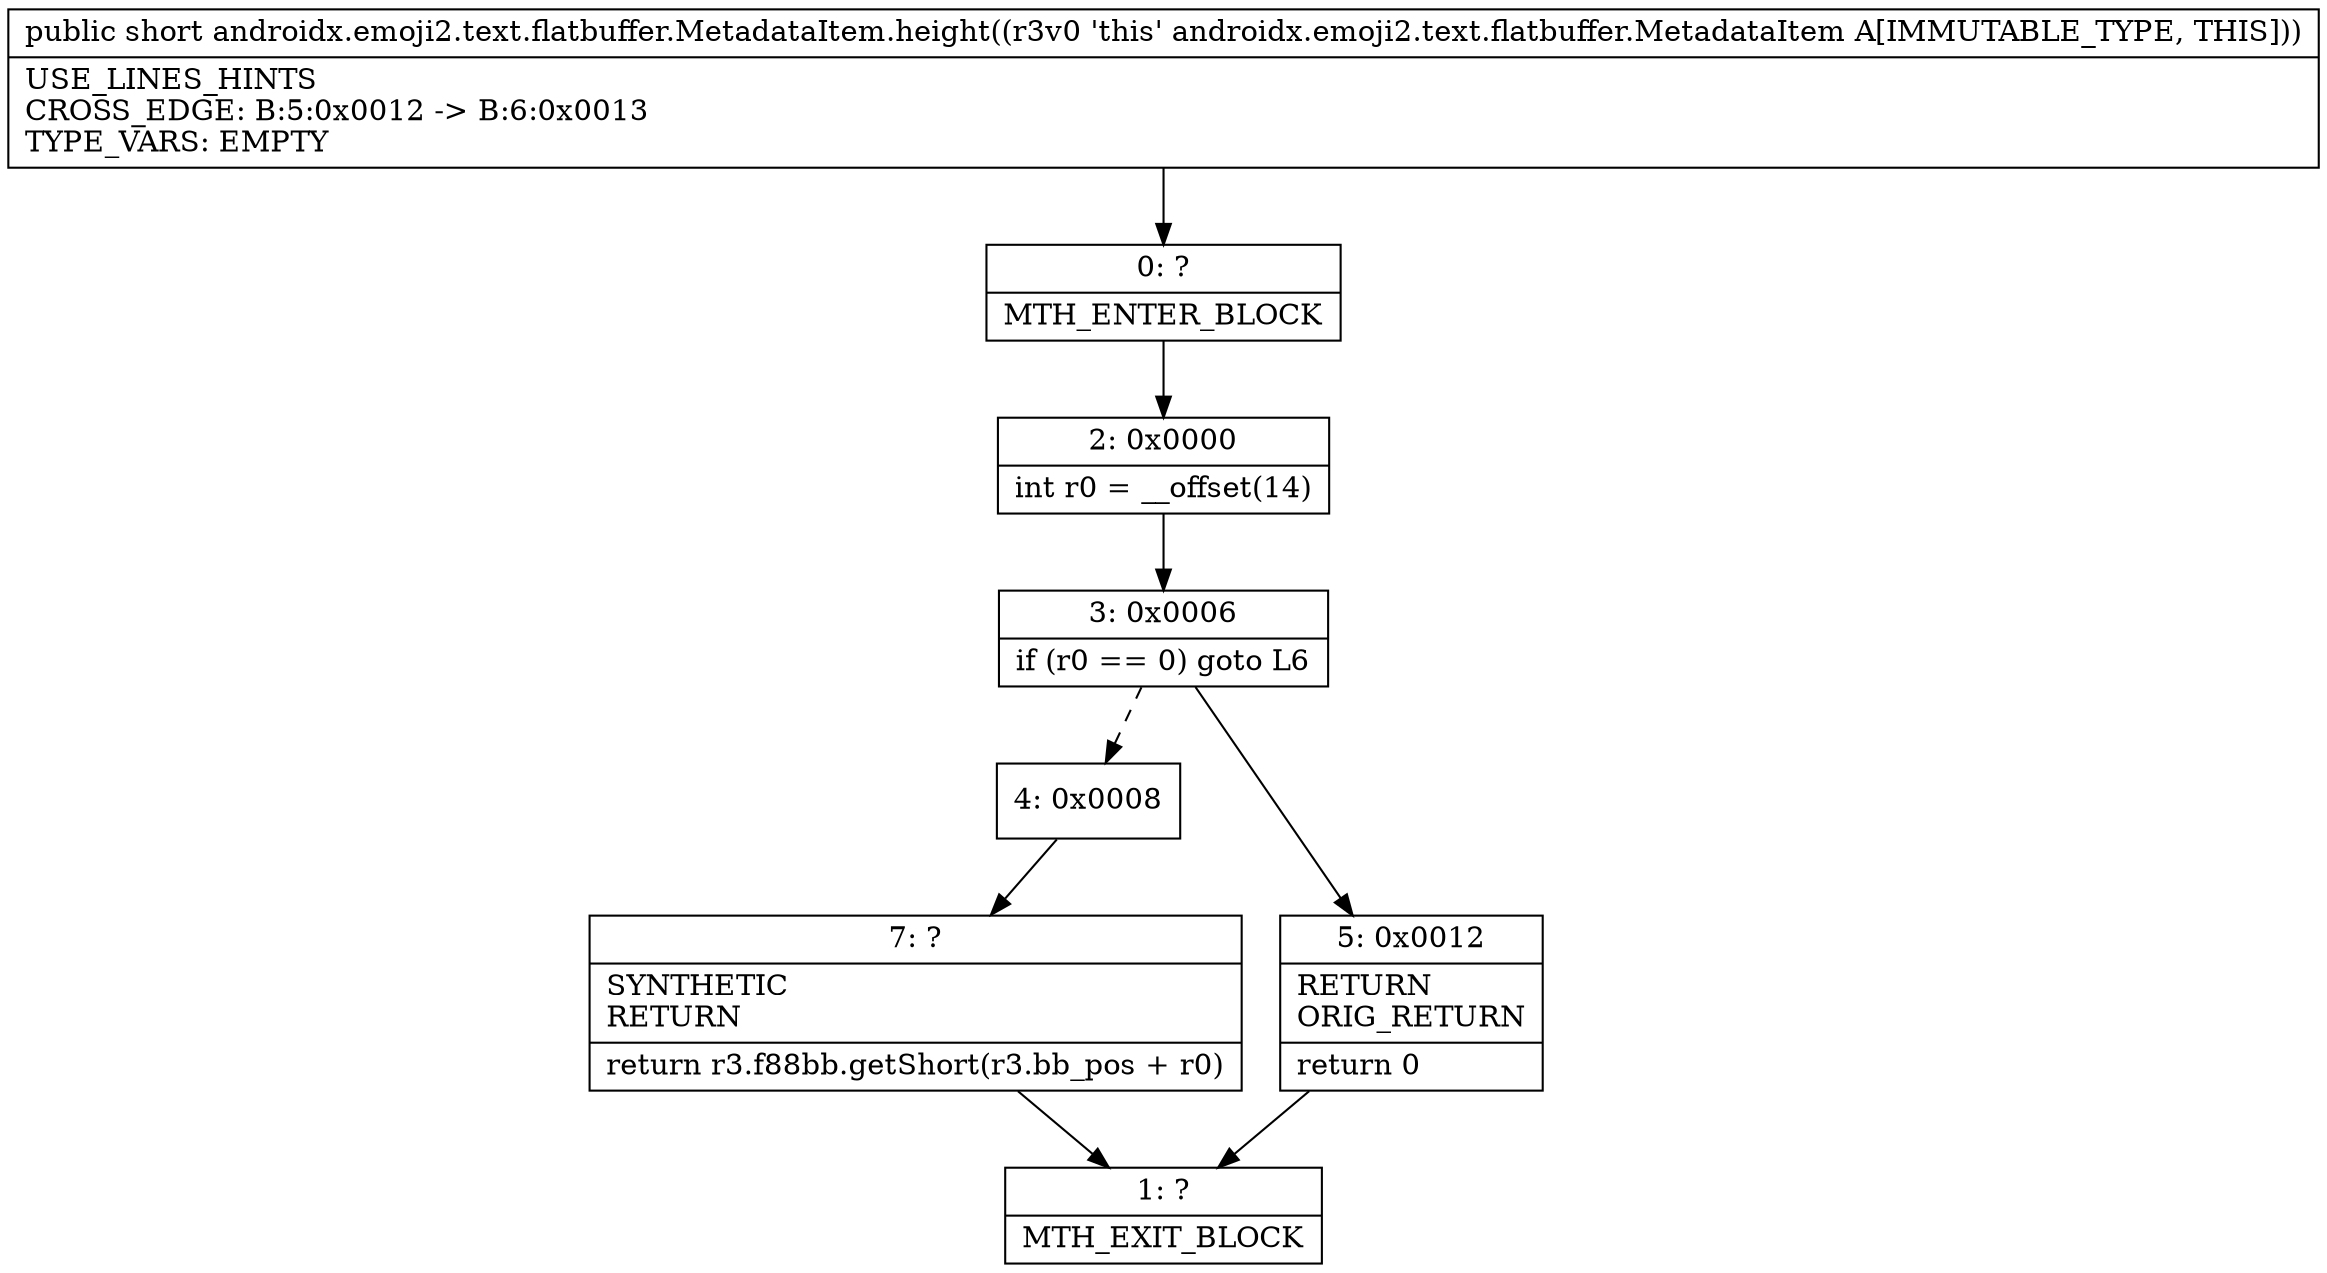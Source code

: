 digraph "CFG forandroidx.emoji2.text.flatbuffer.MetadataItem.height()S" {
Node_0 [shape=record,label="{0\:\ ?|MTH_ENTER_BLOCK\l}"];
Node_2 [shape=record,label="{2\:\ 0x0000|int r0 = __offset(14)\l}"];
Node_3 [shape=record,label="{3\:\ 0x0006|if (r0 == 0) goto L6\l}"];
Node_4 [shape=record,label="{4\:\ 0x0008}"];
Node_7 [shape=record,label="{7\:\ ?|SYNTHETIC\lRETURN\l|return r3.f88bb.getShort(r3.bb_pos + r0)\l}"];
Node_1 [shape=record,label="{1\:\ ?|MTH_EXIT_BLOCK\l}"];
Node_5 [shape=record,label="{5\:\ 0x0012|RETURN\lORIG_RETURN\l|return 0\l}"];
MethodNode[shape=record,label="{public short androidx.emoji2.text.flatbuffer.MetadataItem.height((r3v0 'this' androidx.emoji2.text.flatbuffer.MetadataItem A[IMMUTABLE_TYPE, THIS]))  | USE_LINES_HINTS\lCROSS_EDGE: B:5:0x0012 \-\> B:6:0x0013\lTYPE_VARS: EMPTY\l}"];
MethodNode -> Node_0;Node_0 -> Node_2;
Node_2 -> Node_3;
Node_3 -> Node_4[style=dashed];
Node_3 -> Node_5;
Node_4 -> Node_7;
Node_7 -> Node_1;
Node_5 -> Node_1;
}

